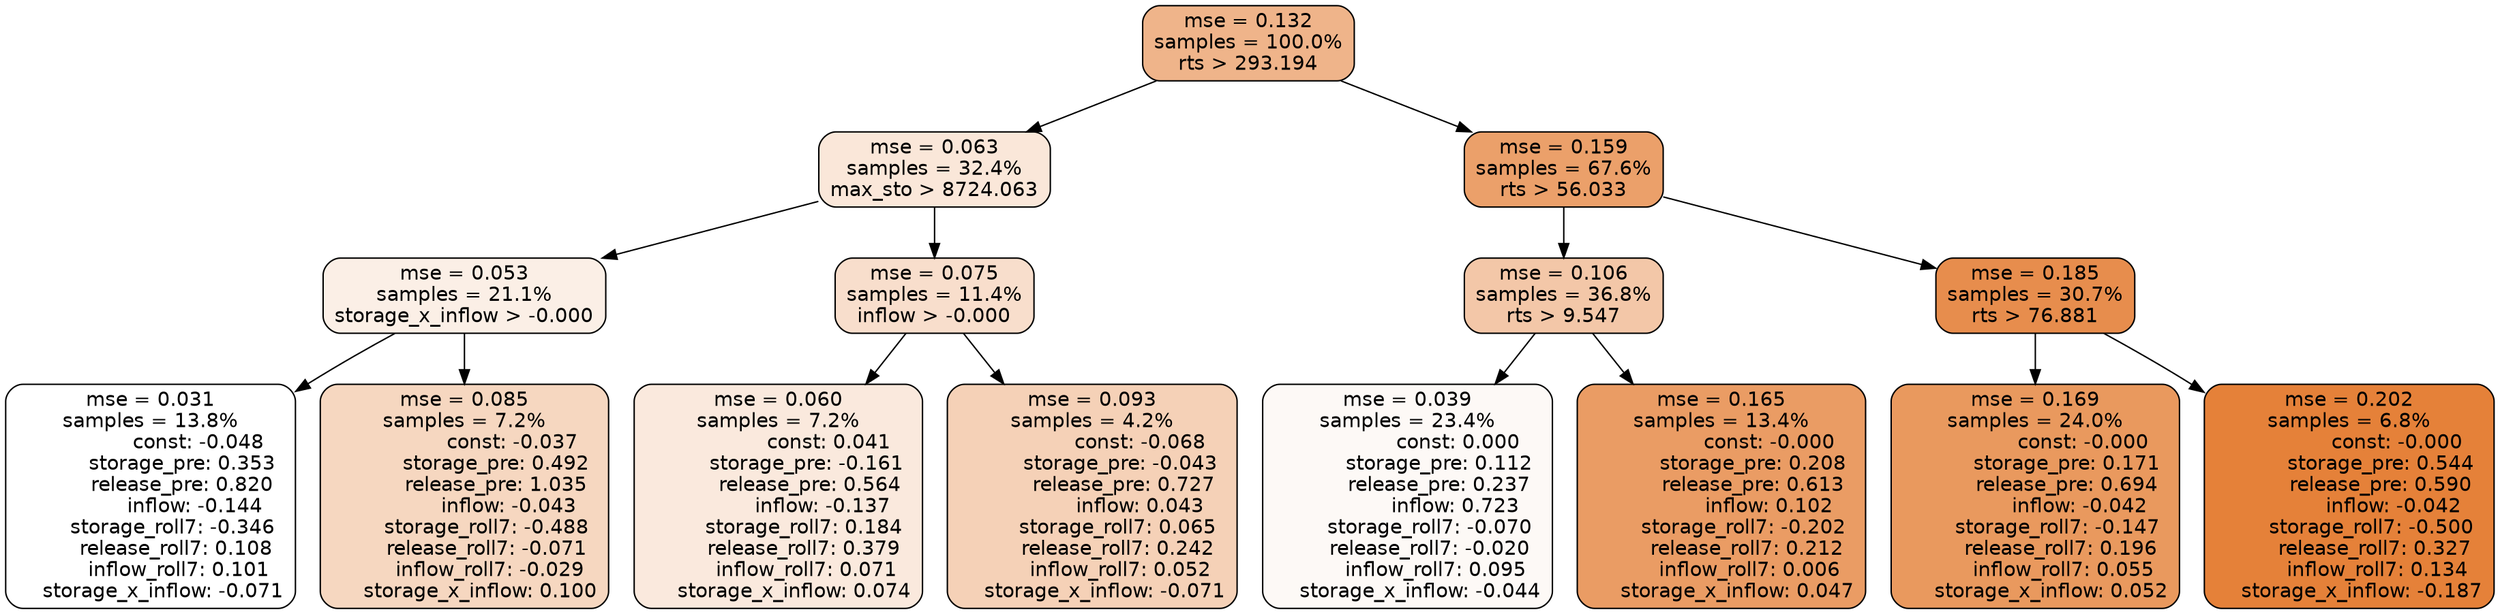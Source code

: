 digraph tree {
node [shape=rectangle, style="filled, rounded", color="black", fontname=helvetica] ;
edge [fontname=helvetica] ;
	"0" [label="mse = 0.132
samples = 100.0%
rts > 293.194", fillcolor="#efb48a"]
	"8" [label="mse = 0.063
samples = 32.4%
max_sto > 8724.063", fillcolor="#fae7d9"]
	"1" [label="mse = 0.159
samples = 67.6%
rts > 56.033", fillcolor="#eba06a"]
	"9" [label="mse = 0.053
samples = 21.1%
storage_x_inflow > -0.000", fillcolor="#fbefe6"]
	"12" [label="mse = 0.075
samples = 11.4%
inflow > -0.000", fillcolor="#f8decc"]
	"2" [label="mse = 0.106
samples = 36.8%
rts > 9.547", fillcolor="#f3c7a8"]
	"5" [label="mse = 0.185
samples = 30.7%
rts > 76.881", fillcolor="#e78d4d"]
	"10" [label="mse = 0.031
samples = 13.8%
               const: -0.048
          storage_pre: 0.353
          release_pre: 0.820
              inflow: -0.144
       storage_roll7: -0.346
        release_roll7: 0.108
         inflow_roll7: 0.101
    storage_x_inflow: -0.071", fillcolor="#ffffff"]
	"11" [label="mse = 0.085
samples = 7.2%
               const: -0.037
          storage_pre: 0.492
          release_pre: 1.035
              inflow: -0.043
       storage_roll7: -0.488
       release_roll7: -0.071
        inflow_roll7: -0.029
     storage_x_inflow: 0.100", fillcolor="#f6d7c0"]
	"13" [label="mse = 0.060
samples = 7.2%
                const: 0.041
         storage_pre: -0.161
          release_pre: 0.564
              inflow: -0.137
        storage_roll7: 0.184
        release_roll7: 0.379
         inflow_roll7: 0.071
     storage_x_inflow: 0.074", fillcolor="#fae9dd"]
	"14" [label="mse = 0.093
samples = 4.2%
               const: -0.068
         storage_pre: -0.043
          release_pre: 0.727
               inflow: 0.043
        storage_roll7: 0.065
        release_roll7: 0.242
         inflow_roll7: 0.052
    storage_x_inflow: -0.071", fillcolor="#f5d1b7"]
	"3" [label="mse = 0.039
samples = 23.4%
                const: 0.000
          storage_pre: 0.112
          release_pre: 0.237
               inflow: 0.723
       storage_roll7: -0.070
       release_roll7: -0.020
         inflow_roll7: 0.095
    storage_x_inflow: -0.044", fillcolor="#fdf9f6"]
	"4" [label="mse = 0.165
samples = 13.4%
               const: -0.000
          storage_pre: 0.208
          release_pre: 0.613
               inflow: 0.102
       storage_roll7: -0.202
        release_roll7: 0.212
         inflow_roll7: 0.006
     storage_x_inflow: 0.047", fillcolor="#ea9c64"]
	"7" [label="mse = 0.169
samples = 24.0%
               const: -0.000
          storage_pre: 0.171
          release_pre: 0.694
              inflow: -0.042
       storage_roll7: -0.147
        release_roll7: 0.196
         inflow_roll7: 0.055
     storage_x_inflow: 0.052", fillcolor="#e9995e"]
	"6" [label="mse = 0.202
samples = 6.8%
               const: -0.000
          storage_pre: 0.544
          release_pre: 0.590
              inflow: -0.042
       storage_roll7: -0.500
        release_roll7: 0.327
         inflow_roll7: 0.134
    storage_x_inflow: -0.187", fillcolor="#e58139"]

	"0" -> "1"
	"0" -> "8"
	"8" -> "9"
	"8" -> "12"
	"1" -> "2"
	"1" -> "5"
	"9" -> "10"
	"9" -> "11"
	"12" -> "13"
	"12" -> "14"
	"2" -> "3"
	"2" -> "4"
	"5" -> "6"
	"5" -> "7"
}